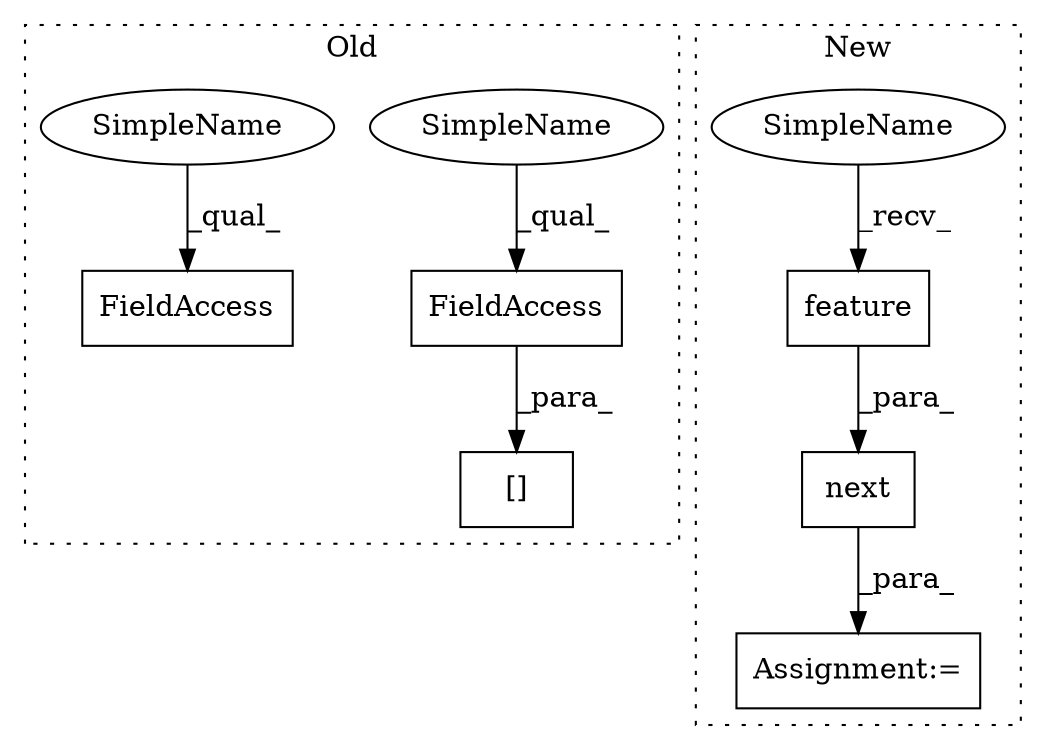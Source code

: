 digraph G {
subgraph cluster0 {
1 [label="[]" a="2" s="6707,6761" l="37,1" shape="box"];
4 [label="FieldAccess" a="22" s="6744" l="17" shape="box"];
6 [label="FieldAccess" a="22" s="5312" l="17" shape="box"];
7 [label="SimpleName" a="42" s="6744" l="4" shape="ellipse"];
8 [label="SimpleName" a="42" s="5312" l="4" shape="ellipse"];
label = "Old";
style="dotted";
}
subgraph cluster1 {
2 [label="feature" a="32" s="5374,5389" l="8,1" shape="box"];
3 [label="next" a="32" s="5364,5390" l="5,1" shape="box"];
5 [label="Assignment:=" a="7" s="5362" l="2" shape="box"];
9 [label="SimpleName" a="42" s="5369" l="4" shape="ellipse"];
label = "New";
style="dotted";
}
2 -> 3 [label="_para_"];
3 -> 5 [label="_para_"];
4 -> 1 [label="_para_"];
7 -> 4 [label="_qual_"];
8 -> 6 [label="_qual_"];
9 -> 2 [label="_recv_"];
}